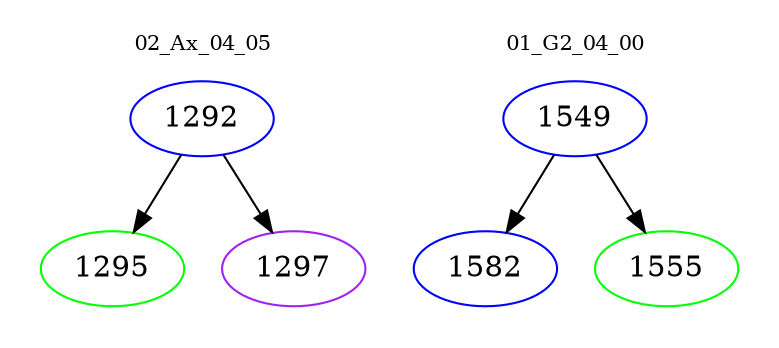 digraph{
subgraph cluster_0 {
color = white
label = "02_Ax_04_05";
fontsize=10;
T0_1292 [label="1292", color="blue"]
T0_1292 -> T0_1295 [color="black"]
T0_1295 [label="1295", color="green"]
T0_1292 -> T0_1297 [color="black"]
T0_1297 [label="1297", color="purple"]
}
subgraph cluster_1 {
color = white
label = "01_G2_04_00";
fontsize=10;
T1_1549 [label="1549", color="blue"]
T1_1549 -> T1_1582 [color="black"]
T1_1582 [label="1582", color="blue"]
T1_1549 -> T1_1555 [color="black"]
T1_1555 [label="1555", color="green"]
}
}
